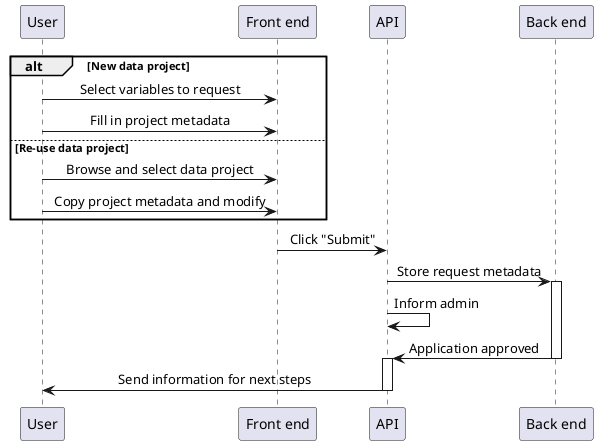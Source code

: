 @startuml runtime-data-request
skinparam SequenceMessageAlignment center

' Logged in user who is requesting data from a Data Resource.

participant "User" as u
participant "Front end" as f
participant "API" as api
participant "Back end" as db

alt New data project
  u -> f --: Select variables to request
  u -> f --: Fill in project metadata
else Re-use data project
  u -> f --: Browse and select data project
  u -> f --: Copy project metadata and modify
end


f -> api: Click "Submit"
api -> db  ++: Store request metadata
api -> api: Inform admin
db -> api --++: Application approved
api -> u --: Send information for next steps

@enduml
